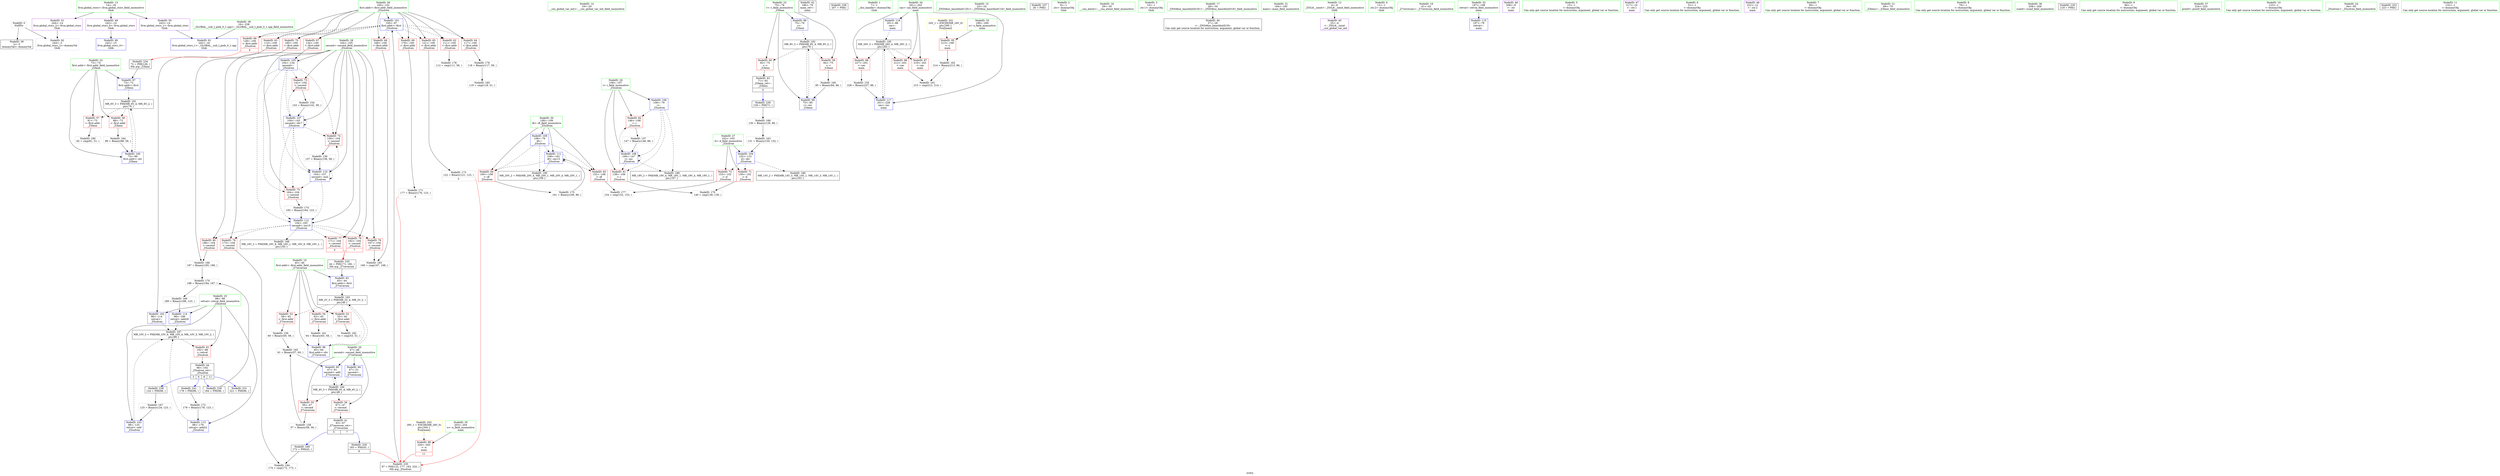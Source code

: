 digraph "SVFG" {
	label="SVFG";

	Node0x5645bc4305b0 [shape=record,color=grey,label="{NodeID: 0\nNullPtr}"];
	Node0x5645bc4305b0 -> Node0x5645bc448640[style=solid];
	Node0x5645bc4305b0 -> Node0x5645bc44c2c0[style=solid];
	Node0x5645bc453090 [shape=record,color=grey,label="{NodeID: 180\n82 = cmp(81, 51, )\n}"];
	Node0x5645bc448ec0 [shape=record,color=blue,label="{NodeID: 97\n73\<--72\nfirst.addr\<--first\n_Z3lenx\n}"];
	Node0x5645bc448ec0 -> Node0x5645bc45b900[style=dashed];
	Node0x5645bc447050 [shape=record,color=green,label="{NodeID: 14\n19\<--20\n__cxx_global_var_init\<--__cxx_global_var_init_field_insensitive\n}"];
	Node0x5645bc44d440 [shape=record,color=black,label="{NodeID: 194\nMR_4V_3 = PHI(MR_4V_4, MR_4V_2, )\npts\{48 \}\n}"];
	Node0x5645bc44d440 -> Node0x5645bc44a450[style=dashed];
	Node0x5645bc44d440 -> Node0x5645bc44a520[style=dashed];
	Node0x5645bc44d440 -> Node0x5645bc44c560[style=dashed];
	Node0x5645bc44da90 [shape=record,color=blue,label="{NodeID: 111\n108\<--161\ni8\<--inc13\n_Z5solvex\n}"];
	Node0x5645bc44da90 -> Node0x5645bc44bb10[style=dashed];
	Node0x5645bc44da90 -> Node0x5645bc44bbe0[style=dashed];
	Node0x5645bc44da90 -> Node0x5645bc44da90[style=dashed];
	Node0x5645bc44da90 -> Node0x5645bc45b400[style=dashed];
	Node0x5645bc447c90 [shape=record,color=green,label="{NodeID: 28\n104\<--105\nsecond\<--second_field_insensitive\n_Z5solvex\n}"];
	Node0x5645bc447c90 -> Node0x5645bc44b2f0[style=solid];
	Node0x5645bc447c90 -> Node0x5645bc44b3c0[style=solid];
	Node0x5645bc447c90 -> Node0x5645bc44b490[style=solid];
	Node0x5645bc447c90 -> Node0x5645bc44b560[style=solid];
	Node0x5645bc447c90 -> Node0x5645bc44b630[style=solid];
	Node0x5645bc447c90 -> Node0x5645bc44b700[style=solid];
	Node0x5645bc447c90 -> Node0x5645bc44b7d0[style=solid];
	Node0x5645bc447c90 -> Node0x5645bc44b8a0[style=solid];
	Node0x5645bc447c90 -> Node0x5645bc449540[style=solid];
	Node0x5645bc447c90 -> Node0x5645bc44d750[style=solid];
	Node0x5645bc447c90 -> Node0x5645bc44d9c0[style=solid];
	Node0x5645bc447c90 -> Node0x5645bc44db60[style=solid];
	Node0x5645bc448910 [shape=record,color=black,label="{NodeID: 42\n196\<--79\nmain_ret\<--\nmain\n}"];
	Node0x5645bc44a520 [shape=record,color=red,label="{NodeID: 56\n67\<--47\n\<--second\n_Z7reversex\n}"];
	Node0x5645bc44a520 -> Node0x5645bc448840[style=solid];
	Node0x5645bc46bdf0 [shape=record,color=black,label="{NodeID: 236\n207 = PHI()\n}"];
	Node0x5645bc44b080 [shape=record,color=red,label="{NodeID: 70\n185\<--100\n\<--first.addr\n_Z5solvex\n}"];
	Node0x5645bc44b080 -> Node0x5645bc451b90[style=solid];
	Node0x5645bc451d10 [shape=record,color=grey,label="{NodeID: 167\n125 = Binary(124, 123, )\n}"];
	Node0x5645bc451d10 -> Node0x5645bc4493a0[style=solid];
	Node0x5645bc44bbe0 [shape=record,color=red,label="{NodeID: 84\n160\<--108\n\<--i8\n_Z5solvex\n}"];
	Node0x5645bc44bbe0 -> Node0x5645bc452910[style=solid];
	Node0x5645bc441330 [shape=record,color=green,label="{NodeID: 1\n7\<--1\n__dso_handle\<--dummyObj\nGlob }"];
	Node0x5645bc453210 [shape=record,color=grey,label="{NodeID: 181\n215 = cmp(212, 214, )\n}"];
	Node0x5645bc448f90 [shape=record,color=blue,label="{NodeID: 98\n75\<--79\nr\<--\n_Z3lenx\n}"];
	Node0x5645bc448f90 -> Node0x5645bc44ca40[style=dashed];
	Node0x5645bc4470e0 [shape=record,color=green,label="{NodeID: 15\n23\<--24\n_ZNSt8ios_base4InitC1Ev\<--_ZNSt8ios_base4InitC1Ev_field_insensitive\n}"];
	Node0x5645bc44d530 [shape=record,color=black,label="{NodeID: 195\nMR_26V_3 = PHI(MR_26V_4, MR_26V_2, )\npts\{202 \}\n}"];
	Node0x5645bc44d530 -> Node0x5645bc44bd80[style=dashed];
	Node0x5645bc44d530 -> Node0x5645bc44be50[style=dashed];
	Node0x5645bc44d530 -> Node0x5645bc44bf20[style=dashed];
	Node0x5645bc44d530 -> Node0x5645bc44df70[style=dashed];
	Node0x5645bc44db60 [shape=record,color=blue,label="{NodeID: 112\n104\<--165\nsecond\<--inc15\n_Z5solvex\n}"];
	Node0x5645bc44db60 -> Node0x5645bc44b560[style=dashed];
	Node0x5645bc44db60 -> Node0x5645bc44b630[style=dashed];
	Node0x5645bc44db60 -> Node0x5645bc44b700[style=dashed];
	Node0x5645bc44db60 -> Node0x5645bc44b7d0[style=dashed];
	Node0x5645bc44db60 -> Node0x5645bc44b8a0[style=dashed];
	Node0x5645bc44db60 -> Node0x5645bc45aa00[style=dashed];
	Node0x5645bc447d60 [shape=record,color=green,label="{NodeID: 29\n106\<--107\ni\<--i_field_insensitive\n_Z5solvex\n}"];
	Node0x5645bc447d60 -> Node0x5645bc44b970[style=solid];
	Node0x5645bc447d60 -> Node0x5645bc44ba40[style=solid];
	Node0x5645bc447d60 -> Node0x5645bc44d680[style=solid];
	Node0x5645bc447d60 -> Node0x5645bc44d820[style=solid];
	Node0x5645bc4489e0 [shape=record,color=black,label="{NodeID: 43\n71\<--92\n_Z3lenx_ret\<--\n_Z3lenx\n|{<s0>4}}"];
	Node0x5645bc4489e0:s0 -> Node0x5645bc46c220[style=solid,color=blue];
	Node0x5645bc44a5f0 [shape=record,color=red,label="{NodeID: 57\n81\<--73\n\<--first.addr\n_Z3lenx\n}"];
	Node0x5645bc44a5f0 -> Node0x5645bc453090[style=solid];
	Node0x5645bc46bef0 [shape=record,color=black,label="{NodeID: 237\n26 = PHI()\n}"];
	Node0x5645bc450990 [shape=record,color=grey,label="{NodeID: 154\n143 = Binary(142, 58, )\n}"];
	Node0x5645bc450990 -> Node0x5645bc44d750[style=solid];
	Node0x5645bc44b150 [shape=record,color=red,label="{NodeID: 71\n139\<--102\n\<--d\n_Z5solvex\n}"];
	Node0x5645bc44b150 -> Node0x5645bc452f10[style=solid];
	Node0x5645bc451e90 [shape=record,color=grey,label="{NodeID: 168\n130 = Binary(129, 86, )\n}"];
	Node0x5645bc451e90 -> Node0x5645bc451710[style=solid];
	Node0x5645bc44bcb0 [shape=record,color=red,label="{NodeID: 85\n213\<--199\n\<--z\nmain\n}"];
	Node0x5645bc44bcb0 -> Node0x5645bc451590[style=solid];
	Node0x5645bc440c10 [shape=record,color=green,label="{NodeID: 2\n8\<--1\n.str\<--dummyObj\nGlob }"];
	Node0x5645bc453390 [shape=record,color=grey,label="{NodeID: 182\n54 = cmp(53, 51, )\n}"];
	Node0x5645bc449060 [shape=record,color=blue,label="{NodeID: 99\n75\<--85\nr\<--inc\n_Z3lenx\n}"];
	Node0x5645bc449060 -> Node0x5645bc44ca40[style=dashed];
	Node0x5645bc4471e0 [shape=record,color=green,label="{NodeID: 16\n29\<--30\n__cxa_atexit\<--__cxa_atexit_field_insensitive\n}"];
	Node0x5645bc44dc30 [shape=record,color=blue,label="{NodeID: 113\n98\<--179\nretval\<--add22\n_Z5solvex\n}"];
	Node0x5645bc44dc30 -> Node0x5645bc45a500[style=dashed];
	Node0x5645bc447e30 [shape=record,color=green,label="{NodeID: 30\n108\<--109\ni8\<--i8_field_insensitive\n_Z5solvex\n}"];
	Node0x5645bc447e30 -> Node0x5645bc44bb10[style=solid];
	Node0x5645bc447e30 -> Node0x5645bc44bbe0[style=solid];
	Node0x5645bc447e30 -> Node0x5645bc44d8f0[style=solid];
	Node0x5645bc447e30 -> Node0x5645bc44da90[style=solid];
	Node0x5645bc448ab0 [shape=record,color=black,label="{NodeID: 44\n96\<--192\n_Z5solvex_ret\<--\n_Z5solvex\n|{<s0>3|<s1>6|<s2>8|<s3>11}}"];
	Node0x5645bc448ab0:s0 -> Node0x5645bc46bff0[style=solid,color=blue];
	Node0x5645bc448ab0:s1 -> Node0x5645bc46c4a0[style=solid,color=blue];
	Node0x5645bc448ab0:s2 -> Node0x5645bc46aa90[style=solid,color=blue];
	Node0x5645bc448ab0:s3 -> Node0x5645bc46ac60[style=solid,color=blue];
	Node0x5645bc44a6c0 [shape=record,color=red,label="{NodeID: 58\n88\<--73\n\<--first.addr\n_Z3lenx\n}"];
	Node0x5645bc44a6c0 -> Node0x5645bc451890[style=solid];
	Node0x5645bc46bff0 [shape=record,color=black,label="{NodeID: 238\n124 = PHI(96, )\n}"];
	Node0x5645bc46bff0 -> Node0x5645bc451d10[style=solid];
	Node0x5645bc450b10 [shape=record,color=grey,label="{NodeID: 155\n228 = Binary(227, 86, )\n}"];
	Node0x5645bc450b10 -> Node0x5645bc44df70[style=solid];
	Node0x5645bc44b220 [shape=record,color=red,label="{NodeID: 72\n153\<--102\n\<--d\n_Z5solvex\n}"];
	Node0x5645bc44b220 -> Node0x5645bc452c10[style=solid];
	Node0x5645bc452010 [shape=record,color=grey,label="{NodeID: 169\n189 = Binary(188, 123, )\n}"];
	Node0x5645bc452010 -> Node0x5645bc44dd00[style=solid];
	Node0x5645bc44bd80 [shape=record,color=red,label="{NodeID: 86\n212\<--201\n\<--cas\nmain\n}"];
	Node0x5645bc44bd80 -> Node0x5645bc453210[style=solid];
	Node0x5645bc446210 [shape=record,color=green,label="{NodeID: 3\n10\<--1\n.str.1\<--dummyObj\nGlob }"];
	Node0x5645bc453510 [shape=record,color=grey,label="{NodeID: 183\n169 = cmp(167, 168, )\n}"];
	Node0x5645bc449130 [shape=record,color=blue,label="{NodeID: 100\n73\<--89\nfirst.addr\<--div\n_Z3lenx\n}"];
	Node0x5645bc449130 -> Node0x5645bc45b900[style=dashed];
	Node0x5645bc4472e0 [shape=record,color=green,label="{NodeID: 17\n28\<--34\n_ZNSt8ios_base4InitD1Ev\<--_ZNSt8ios_base4InitD1Ev_field_insensitive\n}"];
	Node0x5645bc4472e0 -> Node0x5645bc448740[style=solid];
	Node0x5645bc44dd00 [shape=record,color=blue,label="{NodeID: 114\n98\<--189\nretval\<--add28\n_Z5solvex\n}"];
	Node0x5645bc44dd00 -> Node0x5645bc45a500[style=dashed];
	Node0x5645bc447f00 [shape=record,color=green,label="{NodeID: 31\n194\<--195\nmain\<--main_field_insensitive\n}"];
	Node0x5645bc448b80 [shape=record,color=purple,label="{NodeID: 45\n25\<--4\n\<--_ZStL8__ioinit\n__cxx_global_var_init\n}"];
	Node0x5645bc44a790 [shape=record,color=red,label="{NodeID: 59\n84\<--75\n\<--r\n_Z3lenx\n}"];
	Node0x5645bc44a790 -> Node0x5645bc451290[style=solid];
	Node0x5645bc46c220 [shape=record,color=black,label="{NodeID: 239\n129 = PHI(71, )\n}"];
	Node0x5645bc46c220 -> Node0x5645bc451e90[style=solid];
	Node0x5645bc450c90 [shape=record,color=grey,label="{NodeID: 156\n157 = Binary(156, 58, )\n}"];
	Node0x5645bc450c90 -> Node0x5645bc44d9c0[style=solid];
	Node0x5645bc44b2f0 [shape=record,color=red,label="{NodeID: 73\n142\<--104\n\<--second\n_Z5solvex\n}"];
	Node0x5645bc44b2f0 -> Node0x5645bc450990[style=solid];
	Node0x5645bc452190 [shape=record,color=grey,label="{NodeID: 170\n188 = Binary(184, 187, )\n}"];
	Node0x5645bc452190 -> Node0x5645bc452010[style=solid];
	Node0x5645bc44be50 [shape=record,color=red,label="{NodeID: 87\n219\<--201\n\<--cas\nmain\n}"];
	Node0x5645bc4462a0 [shape=record,color=green,label="{NodeID: 4\n12\<--1\n.str.2\<--dummyObj\nGlob }"];
	Node0x5645bc453690 [shape=record,color=grey,label="{NodeID: 184\n174 = cmp(172, 173, )\n}"];
	Node0x5645bc449200 [shape=record,color=blue,label="{NodeID: 101\n100\<--97\nfirst.addr\<--first\n_Z5solvex\n}"];
	Node0x5645bc449200 -> Node0x5645bc44aa00[style=dashed];
	Node0x5645bc449200 -> Node0x5645bc44aad0[style=dashed];
	Node0x5645bc449200 -> Node0x5645bc44aba0[style=dashed];
	Node0x5645bc449200 -> Node0x5645bc44ac70[style=dashed];
	Node0x5645bc449200 -> Node0x5645bc44ad40[style=dashed];
	Node0x5645bc449200 -> Node0x5645bc44ae10[style=dashed];
	Node0x5645bc449200 -> Node0x5645bc44aee0[style=dashed];
	Node0x5645bc449200 -> Node0x5645bc44afb0[style=dashed];
	Node0x5645bc449200 -> Node0x5645bc44b080[style=dashed];
	Node0x5645bc4473e0 [shape=record,color=green,label="{NodeID: 18\n41\<--42\n_Z7reversex\<--_Z7reversex_field_insensitive\n}"];
	Node0x5645bc44ddd0 [shape=record,color=blue,label="{NodeID: 115\n197\<--79\nretval\<--\nmain\n}"];
	Node0x5645bc448000 [shape=record,color=green,label="{NodeID: 32\n197\<--198\nretval\<--retval_field_insensitive\nmain\n}"];
	Node0x5645bc448000 -> Node0x5645bc44ddd0[style=solid];
	Node0x5645bc448c50 [shape=record,color=purple,label="{NodeID: 46\n206\<--8\n\<--.str\nmain\n}"];
	Node0x5645bc44a860 [shape=record,color=red,label="{NodeID: 60\n92\<--75\n\<--r\n_Z3lenx\n}"];
	Node0x5645bc44a860 -> Node0x5645bc4489e0[style=solid];
	Node0x5645bc46c360 [shape=record,color=black,label="{NodeID: 240\n172 = PHI(43, )\n}"];
	Node0x5645bc46c360 -> Node0x5645bc453690[style=solid];
	Node0x5645bc450e10 [shape=record,color=grey,label="{NodeID: 157\n147 = Binary(146, 86, )\n}"];
	Node0x5645bc450e10 -> Node0x5645bc44d820[style=solid];
	Node0x5645bc44b3c0 [shape=record,color=red,label="{NodeID: 74\n156\<--104\n\<--second\n_Z5solvex\n}"];
	Node0x5645bc44b3c0 -> Node0x5645bc450c90[style=solid];
	Node0x5645bc452310 [shape=record,color=grey,label="{NodeID: 171\n177 = Binary(176, 123, )\n|{<s0>6}}"];
	Node0x5645bc452310:s0 -> Node0x5645bc46b9b0[style=solid,color=red];
	Node0x5645bc44bf20 [shape=record,color=red,label="{NodeID: 88\n227\<--201\n\<--cas\nmain\n}"];
	Node0x5645bc44bf20 -> Node0x5645bc450b10[style=solid];
	Node0x5645bc446b40 [shape=record,color=green,label="{NodeID: 5\n15\<--1\n\<--dummyObj\nCan only get source location for instruction, argument, global var or function.}"];
	Node0x5645bc453810 [shape=record,color=grey,label="{NodeID: 185\n119 = cmp(118, 51, )\n}"];
	Node0x5645bc4492d0 [shape=record,color=blue,label="{NodeID: 102\n98\<--114\nretval\<--\n_Z5solvex\n}"];
	Node0x5645bc4492d0 -> Node0x5645bc45a500[style=dashed];
	Node0x5645bc4474e0 [shape=record,color=green,label="{NodeID: 19\n45\<--46\nfirst.addr\<--first.addr_field_insensitive\n_Z7reversex\n}"];
	Node0x5645bc4474e0 -> Node0x5645bc44a1e0[style=solid];
	Node0x5645bc4474e0 -> Node0x5645bc44a2b0[style=solid];
	Node0x5645bc4474e0 -> Node0x5645bc44a380[style=solid];
	Node0x5645bc4474e0 -> Node0x5645bc44c3c0[style=solid];
	Node0x5645bc4474e0 -> Node0x5645bc448df0[style=solid];
	Node0x5645bc44dea0 [shape=record,color=blue,label="{NodeID: 116\n201\<--86\ncas\<--\nmain\n}"];
	Node0x5645bc44dea0 -> Node0x5645bc44d530[style=dashed];
	Node0x5645bc4480d0 [shape=record,color=green,label="{NodeID: 33\n199\<--200\nz\<--z_field_insensitive\nmain\n}"];
	Node0x5645bc4480d0 -> Node0x5645bc44bcb0[style=solid];
	Node0x5645bc448d20 [shape=record,color=purple,label="{NodeID: 47\n217\<--10\n\<--.str.1\nmain\n}"];
	Node0x5645bc44a930 [shape=record,color=red,label="{NodeID: 61\n192\<--98\n\<--retval\n_Z5solvex\n}"];
	Node0x5645bc44a930 -> Node0x5645bc448ab0[style=solid];
	Node0x5645bc46c4a0 [shape=record,color=black,label="{NodeID: 241\n178 = PHI(96, )\n}"];
	Node0x5645bc46c4a0 -> Node0x5645bc452490[style=solid];
	Node0x5645bc450f90 [shape=record,color=grey,label="{NodeID: 158\n57 = Binary(58, 56, )\n}"];
	Node0x5645bc450f90 -> Node0x5645bc451a10[style=solid];
	Node0x5645bc44b490 [shape=record,color=red,label="{NodeID: 75\n164\<--104\n\<--second\n_Z5solvex\n}"];
	Node0x5645bc44b490 -> Node0x5645bc452790[style=solid];
	Node0x5645bc452490 [shape=record,color=grey,label="{NodeID: 172\n179 = Binary(178, 123, )\n}"];
	Node0x5645bc452490 -> Node0x5645bc44dc30[style=solid];
	Node0x5645bc44bff0 [shape=record,color=red,label="{NodeID: 89\n220\<--203\n\<--n\nmain\n|{<s0>11}}"];
	Node0x5645bc44bff0:s0 -> Node0x5645bc46b9b0[style=solid,color=red];
	Node0x5645bc446bd0 [shape=record,color=green,label="{NodeID: 6\n51\<--1\n\<--dummyObj\nCan only get source location for instruction, argument, global var or function.}"];
	Node0x5645bc45a000 [shape=record,color=black,label="{NodeID: 186\nMR_14V_2 = PHI(MR_14V_3, MR_14V_1, MR_14V_3, MR_14V_1, )\npts\{103 \}\n}"];
	Node0x5645bc4493a0 [shape=record,color=blue,label="{NodeID: 103\n98\<--125\nretval\<--add\n_Z5solvex\n}"];
	Node0x5645bc4493a0 -> Node0x5645bc45a500[style=dashed];
	Node0x5645bc4475b0 [shape=record,color=green,label="{NodeID: 20\n47\<--48\nsecond\<--second_field_insensitive\n_Z7reversex\n}"];
	Node0x5645bc4475b0 -> Node0x5645bc44a450[style=solid];
	Node0x5645bc4475b0 -> Node0x5645bc44a520[style=solid];
	Node0x5645bc4475b0 -> Node0x5645bc44c490[style=solid];
	Node0x5645bc4475b0 -> Node0x5645bc44c560[style=solid];
	Node0x5645bc44df70 [shape=record,color=blue,label="{NodeID: 117\n201\<--228\ncas\<--inc\nmain\n}"];
	Node0x5645bc44df70 -> Node0x5645bc44d530[style=dashed];
	Node0x5645bc4481a0 [shape=record,color=green,label="{NodeID: 34\n201\<--202\ncas\<--cas_field_insensitive\nmain\n}"];
	Node0x5645bc4481a0 -> Node0x5645bc44bd80[style=solid];
	Node0x5645bc4481a0 -> Node0x5645bc44be50[style=solid];
	Node0x5645bc4481a0 -> Node0x5645bc44bf20[style=solid];
	Node0x5645bc4481a0 -> Node0x5645bc44dea0[style=solid];
	Node0x5645bc4481a0 -> Node0x5645bc44df70[style=solid];
	Node0x5645bc449e10 [shape=record,color=purple,label="{NodeID: 48\n222\<--12\n\<--.str.2\nmain\n}"];
	Node0x5645bc22ff70 [shape=record,color=black,label="{NodeID: 228\n183 = PHI(43, )\n|{<s0>8}}"];
	Node0x5645bc22ff70:s0 -> Node0x5645bc46b9b0[style=solid,color=red];
	Node0x5645bc44aa00 [shape=record,color=red,label="{NodeID: 62\n111\<--100\n\<--first.addr\n_Z5solvex\n}"];
	Node0x5645bc44aa00 -> Node0x5645bc452d90[style=solid];
	Node0x5645bc451110 [shape=record,color=grey,label="{NodeID: 159\n60 = Binary(59, 58, )\n}"];
	Node0x5645bc451110 -> Node0x5645bc451a10[style=solid];
	Node0x5645bc44b560 [shape=record,color=red,label="{NodeID: 76\n167\<--104\n\<--second\n_Z5solvex\n}"];
	Node0x5645bc44b560 -> Node0x5645bc453510[style=solid];
	Node0x5645bc452610 [shape=record,color=grey,label="{NodeID: 173\n122 = Binary(121, 123, )\n|{<s0>3}}"];
	Node0x5645bc452610:s0 -> Node0x5645bc46b9b0[style=solid,color=red];
	Node0x5645bc44c0c0 [shape=record,color=blue,label="{NodeID: 90\n242\<--15\nllvm.global_ctors_0\<--\nGlob }"];
	Node0x5645bc446c60 [shape=record,color=green,label="{NodeID: 7\n58\<--1\n\<--dummyObj\nCan only get source location for instruction, argument, global var or function.}"];
	Node0x5645bc45a500 [shape=record,color=black,label="{NodeID: 187\nMR_10V_3 = PHI(MR_10V_6, MR_10V_4, MR_10V_5, MR_10V_2, )\npts\{99 \}\n}"];
	Node0x5645bc45a500 -> Node0x5645bc44a930[style=dashed];
	Node0x5645bc449470 [shape=record,color=blue,label="{NodeID: 104\n102\<--131\nd\<--div\n_Z5solvex\n}"];
	Node0x5645bc449470 -> Node0x5645bc44b150[style=dashed];
	Node0x5645bc449470 -> Node0x5645bc44b220[style=dashed];
	Node0x5645bc449470 -> Node0x5645bc45a000[style=dashed];
	Node0x5645bc447680 [shape=record,color=green,label="{NodeID: 21\n69\<--70\n_Z3lenx\<--_Z3lenx_field_insensitive\n}"];
	Node0x5645bc460140 [shape=record,color=yellow,style=double,label="{NodeID: 201\n24V_1 = ENCHI(MR_24V_0)\npts\{200 \}\nFun[main]}"];
	Node0x5645bc460140 -> Node0x5645bc44bcb0[style=dashed];
	Node0x5645bc448270 [shape=record,color=green,label="{NodeID: 35\n203\<--204\nn\<--n_field_insensitive\nmain\n}"];
	Node0x5645bc448270 -> Node0x5645bc44bff0[style=solid];
	Node0x5645bc449ee0 [shape=record,color=purple,label="{NodeID: 49\n242\<--14\nllvm.global_ctors_0\<--llvm.global_ctors\nGlob }"];
	Node0x5645bc449ee0 -> Node0x5645bc44c0c0[style=solid];
	Node0x5645bc46aa90 [shape=record,color=black,label="{NodeID: 229\n184 = PHI(96, )\n}"];
	Node0x5645bc46aa90 -> Node0x5645bc452190[style=solid];
	Node0x5645bc44aad0 [shape=record,color=red,label="{NodeID: 63\n114\<--100\n\<--first.addr\n_Z5solvex\n}"];
	Node0x5645bc44aad0 -> Node0x5645bc4492d0[style=solid];
	Node0x5645bc451290 [shape=record,color=grey,label="{NodeID: 160\n85 = Binary(84, 86, )\n}"];
	Node0x5645bc451290 -> Node0x5645bc449060[style=solid];
	Node0x5645bc44b630 [shape=record,color=red,label="{NodeID: 77\n171\<--104\n\<--second\n_Z5solvex\n|{<s0>5}}"];
	Node0x5645bc44b630:s0 -> Node0x5645bc46b660[style=solid,color=red];
	Node0x5645bc452790 [shape=record,color=grey,label="{NodeID: 174\n165 = Binary(164, 123, )\n}"];
	Node0x5645bc452790 -> Node0x5645bc44db60[style=solid];
	Node0x5645bc44c1c0 [shape=record,color=blue,label="{NodeID: 91\n243\<--16\nllvm.global_ctors_1\<--_GLOBAL__sub_I_piob_0_1.cpp\nGlob }"];
	Node0x5645bc446cf0 [shape=record,color=green,label="{NodeID: 8\n79\<--1\n\<--dummyObj\nCan only get source location for instruction, argument, global var or function.}"];
	Node0x5645bc45aa00 [shape=record,color=black,label="{NodeID: 188\nMR_16V_2 = PHI(MR_16V_8, MR_16V_1, MR_16V_8, MR_16V_1, )\npts\{105 \}\n}"];
	Node0x5645bc449540 [shape=record,color=blue,label="{NodeID: 105\n104\<--134\nsecond\<--\n_Z5solvex\n}"];
	Node0x5645bc449540 -> Node0x5645bc44b2f0[style=dashed];
	Node0x5645bc449540 -> Node0x5645bc44b3c0[style=dashed];
	Node0x5645bc449540 -> Node0x5645bc44b490[style=dashed];
	Node0x5645bc449540 -> Node0x5645bc44d750[style=dashed];
	Node0x5645bc449540 -> Node0x5645bc44d9c0[style=dashed];
	Node0x5645bc449540 -> Node0x5645bc44db60[style=dashed];
	Node0x5645bc447780 [shape=record,color=green,label="{NodeID: 22\n73\<--74\nfirst.addr\<--first.addr_field_insensitive\n_Z3lenx\n}"];
	Node0x5645bc447780 -> Node0x5645bc44a5f0[style=solid];
	Node0x5645bc447780 -> Node0x5645bc44a6c0[style=solid];
	Node0x5645bc447780 -> Node0x5645bc448ec0[style=solid];
	Node0x5645bc447780 -> Node0x5645bc449130[style=solid];
	Node0x5645bc448340 [shape=record,color=green,label="{NodeID: 36\n208\<--209\nscanf\<--scanf_field_insensitive\n}"];
	Node0x5645bc449fe0 [shape=record,color=purple,label="{NodeID: 50\n243\<--14\nllvm.global_ctors_1\<--llvm.global_ctors\nGlob }"];
	Node0x5645bc449fe0 -> Node0x5645bc44c1c0[style=solid];
	Node0x5645bc46ab90 [shape=record,color=black,label="{NodeID: 230\n218 = PHI()\n}"];
	Node0x5645bc44aba0 [shape=record,color=red,label="{NodeID: 64\n117\<--100\n\<--first.addr\n_Z5solvex\n}"];
	Node0x5645bc44aba0 -> Node0x5645bc452a90[style=solid];
	Node0x5645bc451410 [shape=record,color=grey,label="{NodeID: 161\n64 = Binary(63, 58, )\n}"];
	Node0x5645bc451410 -> Node0x5645bc448df0[style=solid];
	Node0x5645bc44b700 [shape=record,color=red,label="{NodeID: 78\n173\<--104\n\<--second\n_Z5solvex\n}"];
	Node0x5645bc44b700 -> Node0x5645bc453690[style=solid];
	Node0x5645bc452910 [shape=record,color=grey,label="{NodeID: 175\n161 = Binary(160, 86, )\n}"];
	Node0x5645bc452910 -> Node0x5645bc44da90[style=solid];
	Node0x5645bc44c2c0 [shape=record,color=blue, style = dotted,label="{NodeID: 92\n244\<--3\nllvm.global_ctors_2\<--dummyVal\nGlob }"];
	Node0x5645bc446d80 [shape=record,color=green,label="{NodeID: 9\n86\<--1\n\<--dummyObj\nCan only get source location for instruction, argument, global var or function.}"];
	Node0x5645bc45af00 [shape=record,color=black,label="{NodeID: 189\nMR_18V_2 = PHI(MR_18V_4, MR_18V_1, MR_18V_4, MR_18V_1, )\npts\{107 \}\n}"];
	Node0x5645bc44d680 [shape=record,color=blue,label="{NodeID: 106\n106\<--79\ni\<--\n_Z5solvex\n}"];
	Node0x5645bc44d680 -> Node0x5645bc44b970[style=dashed];
	Node0x5645bc44d680 -> Node0x5645bc44ba40[style=dashed];
	Node0x5645bc44d680 -> Node0x5645bc44d820[style=dashed];
	Node0x5645bc44d680 -> Node0x5645bc45af00[style=dashed];
	Node0x5645bc447850 [shape=record,color=green,label="{NodeID: 23\n75\<--76\nr\<--r_field_insensitive\n_Z3lenx\n}"];
	Node0x5645bc447850 -> Node0x5645bc44a790[style=solid];
	Node0x5645bc447850 -> Node0x5645bc44a860[style=solid];
	Node0x5645bc447850 -> Node0x5645bc448f90[style=solid];
	Node0x5645bc447850 -> Node0x5645bc449060[style=solid];
	Node0x5645bc460300 [shape=record,color=yellow,style=double,label="{NodeID: 203\n28V_1 = ENCHI(MR_28V_0)\npts\{204 \}\nFun[main]}"];
	Node0x5645bc460300 -> Node0x5645bc44bff0[style=dashed];
	Node0x5645bc448440 [shape=record,color=green,label="{NodeID: 37\n224\<--225\nprintf\<--printf_field_insensitive\n}"];
	Node0x5645bc44a0e0 [shape=record,color=purple,label="{NodeID: 51\n244\<--14\nllvm.global_ctors_2\<--llvm.global_ctors\nGlob }"];
	Node0x5645bc44a0e0 -> Node0x5645bc44c2c0[style=solid];
	Node0x5645bc46ac60 [shape=record,color=black,label="{NodeID: 231\n221 = PHI(96, )\n}"];
	Node0x5645bc44ac70 [shape=record,color=red,label="{NodeID: 65\n121\<--100\n\<--first.addr\n_Z5solvex\n}"];
	Node0x5645bc44ac70 -> Node0x5645bc452610[style=solid];
	Node0x5645bc451590 [shape=record,color=grey,label="{NodeID: 162\n214 = Binary(213, 86, )\n}"];
	Node0x5645bc451590 -> Node0x5645bc453210[style=solid];
	Node0x5645bc44b7d0 [shape=record,color=red,label="{NodeID: 79\n182\<--104\n\<--second\n_Z5solvex\n|{<s0>7}}"];
	Node0x5645bc44b7d0:s0 -> Node0x5645bc46b660[style=solid,color=red];
	Node0x5645bc452a90 [shape=record,color=grey,label="{NodeID: 176\n118 = Binary(117, 58, )\n}"];
	Node0x5645bc452a90 -> Node0x5645bc453810[style=solid];
	Node0x5645bc44c3c0 [shape=record,color=blue,label="{NodeID: 93\n45\<--44\nfirst.addr\<--first\n_Z7reversex\n}"];
	Node0x5645bc44c3c0 -> Node0x5645bc44cf40[style=dashed];
	Node0x5645bc446e10 [shape=record,color=green,label="{NodeID: 10\n123\<--1\n\<--dummyObj\nCan only get source location for instruction, argument, global var or function.}"];
	Node0x5645bc45b400 [shape=record,color=black,label="{NodeID: 190\nMR_20V_2 = PHI(MR_20V_4, MR_20V_1, MR_20V_4, MR_20V_1, )\npts\{109 \}\n}"];
	Node0x5645bc44d750 [shape=record,color=blue,label="{NodeID: 107\n104\<--143\nsecond\<--div7\n_Z5solvex\n}"];
	Node0x5645bc44d750 -> Node0x5645bc44b2f0[style=dashed];
	Node0x5645bc44d750 -> Node0x5645bc44b3c0[style=dashed];
	Node0x5645bc44d750 -> Node0x5645bc44b490[style=dashed];
	Node0x5645bc44d750 -> Node0x5645bc44d750[style=dashed];
	Node0x5645bc44d750 -> Node0x5645bc44d9c0[style=dashed];
	Node0x5645bc44d750 -> Node0x5645bc44db60[style=dashed];
	Node0x5645bc447920 [shape=record,color=green,label="{NodeID: 24\n94\<--95\n_Z5solvex\<--_Z5solvex_field_insensitive\n}"];
	Node0x5645bc448540 [shape=record,color=green,label="{NodeID: 38\n16\<--238\n_GLOBAL__sub_I_piob_0_1.cpp\<--_GLOBAL__sub_I_piob_0_1.cpp_field_insensitive\n}"];
	Node0x5645bc448540 -> Node0x5645bc44c1c0[style=solid];
	Node0x5645bc44a1e0 [shape=record,color=red,label="{NodeID: 52\n53\<--45\n\<--first.addr\n_Z7reversex\n}"];
	Node0x5645bc44a1e0 -> Node0x5645bc453390[style=solid];
	Node0x5645bc46b590 [shape=record,color=black,label="{NodeID: 232\n223 = PHI()\n}"];
	Node0x5645bc44ad40 [shape=record,color=red,label="{NodeID: 66\n128\<--100\n\<--first.addr\n_Z5solvex\n|{<s0>4}}"];
	Node0x5645bc44ad40:s0 -> Node0x5645bc46b8a0[style=solid,color=red];
	Node0x5645bc451710 [shape=record,color=grey,label="{NodeID: 163\n131 = Binary(130, 132, )\n}"];
	Node0x5645bc451710 -> Node0x5645bc449470[style=solid];
	Node0x5645bc44b8a0 [shape=record,color=red,label="{NodeID: 80\n186\<--104\n\<--second\n_Z5solvex\n}"];
	Node0x5645bc44b8a0 -> Node0x5645bc451b90[style=solid];
	Node0x5645bc452c10 [shape=record,color=grey,label="{NodeID: 177\n154 = cmp(152, 153, )\n}"];
	Node0x5645bc44c490 [shape=record,color=blue,label="{NodeID: 94\n47\<--51\nsecond\<--\n_Z7reversex\n}"];
	Node0x5645bc44c490 -> Node0x5645bc44d440[style=dashed];
	Node0x5645bc446ea0 [shape=record,color=green,label="{NodeID: 11\n132\<--1\n\<--dummyObj\nCan only get source location for instruction, argument, global var or function.}"];
	Node0x5645bc45b900 [shape=record,color=black,label="{NodeID: 191\nMR_6V_3 = PHI(MR_6V_4, MR_6V_2, )\npts\{74 \}\n}"];
	Node0x5645bc45b900 -> Node0x5645bc44a5f0[style=dashed];
	Node0x5645bc45b900 -> Node0x5645bc44a6c0[style=dashed];
	Node0x5645bc45b900 -> Node0x5645bc449130[style=dashed];
	Node0x5645bc44d820 [shape=record,color=blue,label="{NodeID: 108\n106\<--147\ni\<--inc\n_Z5solvex\n}"];
	Node0x5645bc44d820 -> Node0x5645bc44b970[style=dashed];
	Node0x5645bc44d820 -> Node0x5645bc44ba40[style=dashed];
	Node0x5645bc44d820 -> Node0x5645bc44d820[style=dashed];
	Node0x5645bc44d820 -> Node0x5645bc45af00[style=dashed];
	Node0x5645bc447a20 [shape=record,color=green,label="{NodeID: 25\n98\<--99\nretval\<--retval_field_insensitive\n_Z5solvex\n}"];
	Node0x5645bc447a20 -> Node0x5645bc44a930[style=solid];
	Node0x5645bc447a20 -> Node0x5645bc4492d0[style=solid];
	Node0x5645bc447a20 -> Node0x5645bc4493a0[style=solid];
	Node0x5645bc447a20 -> Node0x5645bc44dc30[style=solid];
	Node0x5645bc447a20 -> Node0x5645bc44dd00[style=solid];
	Node0x5645bc448640 [shape=record,color=black,label="{NodeID: 39\n2\<--3\ndummyVal\<--dummyVal\n}"];
	Node0x5645bc44a2b0 [shape=record,color=red,label="{NodeID: 53\n59\<--45\n\<--first.addr\n_Z7reversex\n}"];
	Node0x5645bc44a2b0 -> Node0x5645bc451110[style=solid];
	Node0x5645bc46b660 [shape=record,color=black,label="{NodeID: 233\n44 = PHI(171, 182, )\n0th arg _Z7reversex }"];
	Node0x5645bc46b660 -> Node0x5645bc44c3c0[style=solid];
	Node0x5645bc44ae10 [shape=record,color=red,label="{NodeID: 67\n134\<--100\n\<--first.addr\n_Z5solvex\n}"];
	Node0x5645bc44ae10 -> Node0x5645bc449540[style=solid];
	Node0x5645bc451890 [shape=record,color=grey,label="{NodeID: 164\n89 = Binary(88, 58, )\n}"];
	Node0x5645bc451890 -> Node0x5645bc449130[style=solid];
	Node0x5645bc44b970 [shape=record,color=red,label="{NodeID: 81\n138\<--106\n\<--i\n_Z5solvex\n}"];
	Node0x5645bc44b970 -> Node0x5645bc452f10[style=solid];
	Node0x5645bc452d90 [shape=record,color=grey,label="{NodeID: 178\n112 = cmp(111, 58, )\n}"];
	Node0x5645bc44c560 [shape=record,color=blue,label="{NodeID: 95\n47\<--61\nsecond\<--add\n_Z7reversex\n}"];
	Node0x5645bc44c560 -> Node0x5645bc44d440[style=dashed];
	Node0x5645bc446f30 [shape=record,color=green,label="{NodeID: 12\n4\<--6\n_ZStL8__ioinit\<--_ZStL8__ioinit_field_insensitive\nGlob }"];
	Node0x5645bc446f30 -> Node0x5645bc448b80[style=solid];
	Node0x5645bc44ca40 [shape=record,color=black,label="{NodeID: 192\nMR_8V_3 = PHI(MR_8V_4, MR_8V_2, )\npts\{76 \}\n}"];
	Node0x5645bc44ca40 -> Node0x5645bc44a790[style=dashed];
	Node0x5645bc44ca40 -> Node0x5645bc44a860[style=dashed];
	Node0x5645bc44ca40 -> Node0x5645bc449060[style=dashed];
	Node0x5645bc44d8f0 [shape=record,color=blue,label="{NodeID: 109\n108\<--79\ni8\<--\n_Z5solvex\n}"];
	Node0x5645bc44d8f0 -> Node0x5645bc44bb10[style=dashed];
	Node0x5645bc44d8f0 -> Node0x5645bc44bbe0[style=dashed];
	Node0x5645bc44d8f0 -> Node0x5645bc44da90[style=dashed];
	Node0x5645bc44d8f0 -> Node0x5645bc45b400[style=dashed];
	Node0x5645bc447af0 [shape=record,color=green,label="{NodeID: 26\n100\<--101\nfirst.addr\<--first.addr_field_insensitive\n_Z5solvex\n}"];
	Node0x5645bc447af0 -> Node0x5645bc44aa00[style=solid];
	Node0x5645bc447af0 -> Node0x5645bc44aad0[style=solid];
	Node0x5645bc447af0 -> Node0x5645bc44aba0[style=solid];
	Node0x5645bc447af0 -> Node0x5645bc44ac70[style=solid];
	Node0x5645bc447af0 -> Node0x5645bc44ad40[style=solid];
	Node0x5645bc447af0 -> Node0x5645bc44ae10[style=solid];
	Node0x5645bc447af0 -> Node0x5645bc44aee0[style=solid];
	Node0x5645bc447af0 -> Node0x5645bc44afb0[style=solid];
	Node0x5645bc447af0 -> Node0x5645bc44b080[style=solid];
	Node0x5645bc447af0 -> Node0x5645bc449200[style=solid];
	Node0x5645bc448740 [shape=record,color=black,label="{NodeID: 40\n27\<--28\n\<--_ZNSt8ios_base4InitD1Ev\nCan only get source location for instruction, argument, global var or function.}"];
	Node0x5645bc44a380 [shape=record,color=red,label="{NodeID: 54\n63\<--45\n\<--first.addr\n_Z7reversex\n}"];
	Node0x5645bc44a380 -> Node0x5645bc451410[style=solid];
	Node0x5645bc46b8a0 [shape=record,color=black,label="{NodeID: 234\n72 = PHI(128, )\n0th arg _Z3lenx }"];
	Node0x5645bc46b8a0 -> Node0x5645bc448ec0[style=solid];
	Node0x5645bc44aee0 [shape=record,color=red,label="{NodeID: 68\n168\<--100\n\<--first.addr\n_Z5solvex\n}"];
	Node0x5645bc44aee0 -> Node0x5645bc453510[style=solid];
	Node0x5645bc451a10 [shape=record,color=grey,label="{NodeID: 165\n61 = Binary(57, 60, )\n}"];
	Node0x5645bc451a10 -> Node0x5645bc44c560[style=solid];
	Node0x5645bc44ba40 [shape=record,color=red,label="{NodeID: 82\n146\<--106\n\<--i\n_Z5solvex\n}"];
	Node0x5645bc44ba40 -> Node0x5645bc450e10[style=solid];
	Node0x5645bc452f10 [shape=record,color=grey,label="{NodeID: 179\n140 = cmp(138, 139, )\n}"];
	Node0x5645bc448df0 [shape=record,color=blue,label="{NodeID: 96\n45\<--64\nfirst.addr\<--div\n_Z7reversex\n}"];
	Node0x5645bc448df0 -> Node0x5645bc44cf40[style=dashed];
	Node0x5645bc446fc0 [shape=record,color=green,label="{NodeID: 13\n14\<--18\nllvm.global_ctors\<--llvm.global_ctors_field_insensitive\nGlob }"];
	Node0x5645bc446fc0 -> Node0x5645bc449ee0[style=solid];
	Node0x5645bc446fc0 -> Node0x5645bc449fe0[style=solid];
	Node0x5645bc446fc0 -> Node0x5645bc44a0e0[style=solid];
	Node0x5645bc44cf40 [shape=record,color=black,label="{NodeID: 193\nMR_2V_3 = PHI(MR_2V_4, MR_2V_2, )\npts\{46 \}\n}"];
	Node0x5645bc44cf40 -> Node0x5645bc44a1e0[style=dashed];
	Node0x5645bc44cf40 -> Node0x5645bc44a2b0[style=dashed];
	Node0x5645bc44cf40 -> Node0x5645bc44a380[style=dashed];
	Node0x5645bc44cf40 -> Node0x5645bc448df0[style=dashed];
	Node0x5645bc44d9c0 [shape=record,color=blue,label="{NodeID: 110\n104\<--157\nsecond\<--mul\n_Z5solvex\n}"];
	Node0x5645bc44d9c0 -> Node0x5645bc44b3c0[style=dashed];
	Node0x5645bc44d9c0 -> Node0x5645bc44b490[style=dashed];
	Node0x5645bc44d9c0 -> Node0x5645bc44d9c0[style=dashed];
	Node0x5645bc44d9c0 -> Node0x5645bc44db60[style=dashed];
	Node0x5645bc447bc0 [shape=record,color=green,label="{NodeID: 27\n102\<--103\nd\<--d_field_insensitive\n_Z5solvex\n}"];
	Node0x5645bc447bc0 -> Node0x5645bc44b150[style=solid];
	Node0x5645bc447bc0 -> Node0x5645bc44b220[style=solid];
	Node0x5645bc447bc0 -> Node0x5645bc449470[style=solid];
	Node0x5645bc448840 [shape=record,color=black,label="{NodeID: 41\n43\<--67\n_Z7reversex_ret\<--\n_Z7reversex\n|{<s0>5|<s1>7}}"];
	Node0x5645bc448840:s0 -> Node0x5645bc46c360[style=solid,color=blue];
	Node0x5645bc448840:s1 -> Node0x5645bc22ff70[style=solid,color=blue];
	Node0x5645bc44a450 [shape=record,color=red,label="{NodeID: 55\n56\<--47\n\<--second\n_Z7reversex\n}"];
	Node0x5645bc44a450 -> Node0x5645bc450f90[style=solid];
	Node0x5645bc46b9b0 [shape=record,color=black,label="{NodeID: 235\n97 = PHI(122, 177, 183, 220, )\n0th arg _Z5solvex }"];
	Node0x5645bc46b9b0 -> Node0x5645bc449200[style=solid];
	Node0x5645bc44afb0 [shape=record,color=red,label="{NodeID: 69\n176\<--100\n\<--first.addr\n_Z5solvex\n}"];
	Node0x5645bc44afb0 -> Node0x5645bc452310[style=solid];
	Node0x5645bc451b90 [shape=record,color=grey,label="{NodeID: 166\n187 = Binary(185, 186, )\n}"];
	Node0x5645bc451b90 -> Node0x5645bc452190[style=solid];
	Node0x5645bc44bb10 [shape=record,color=red,label="{NodeID: 83\n152\<--108\n\<--i8\n_Z5solvex\n}"];
	Node0x5645bc44bb10 -> Node0x5645bc452c10[style=solid];
}
